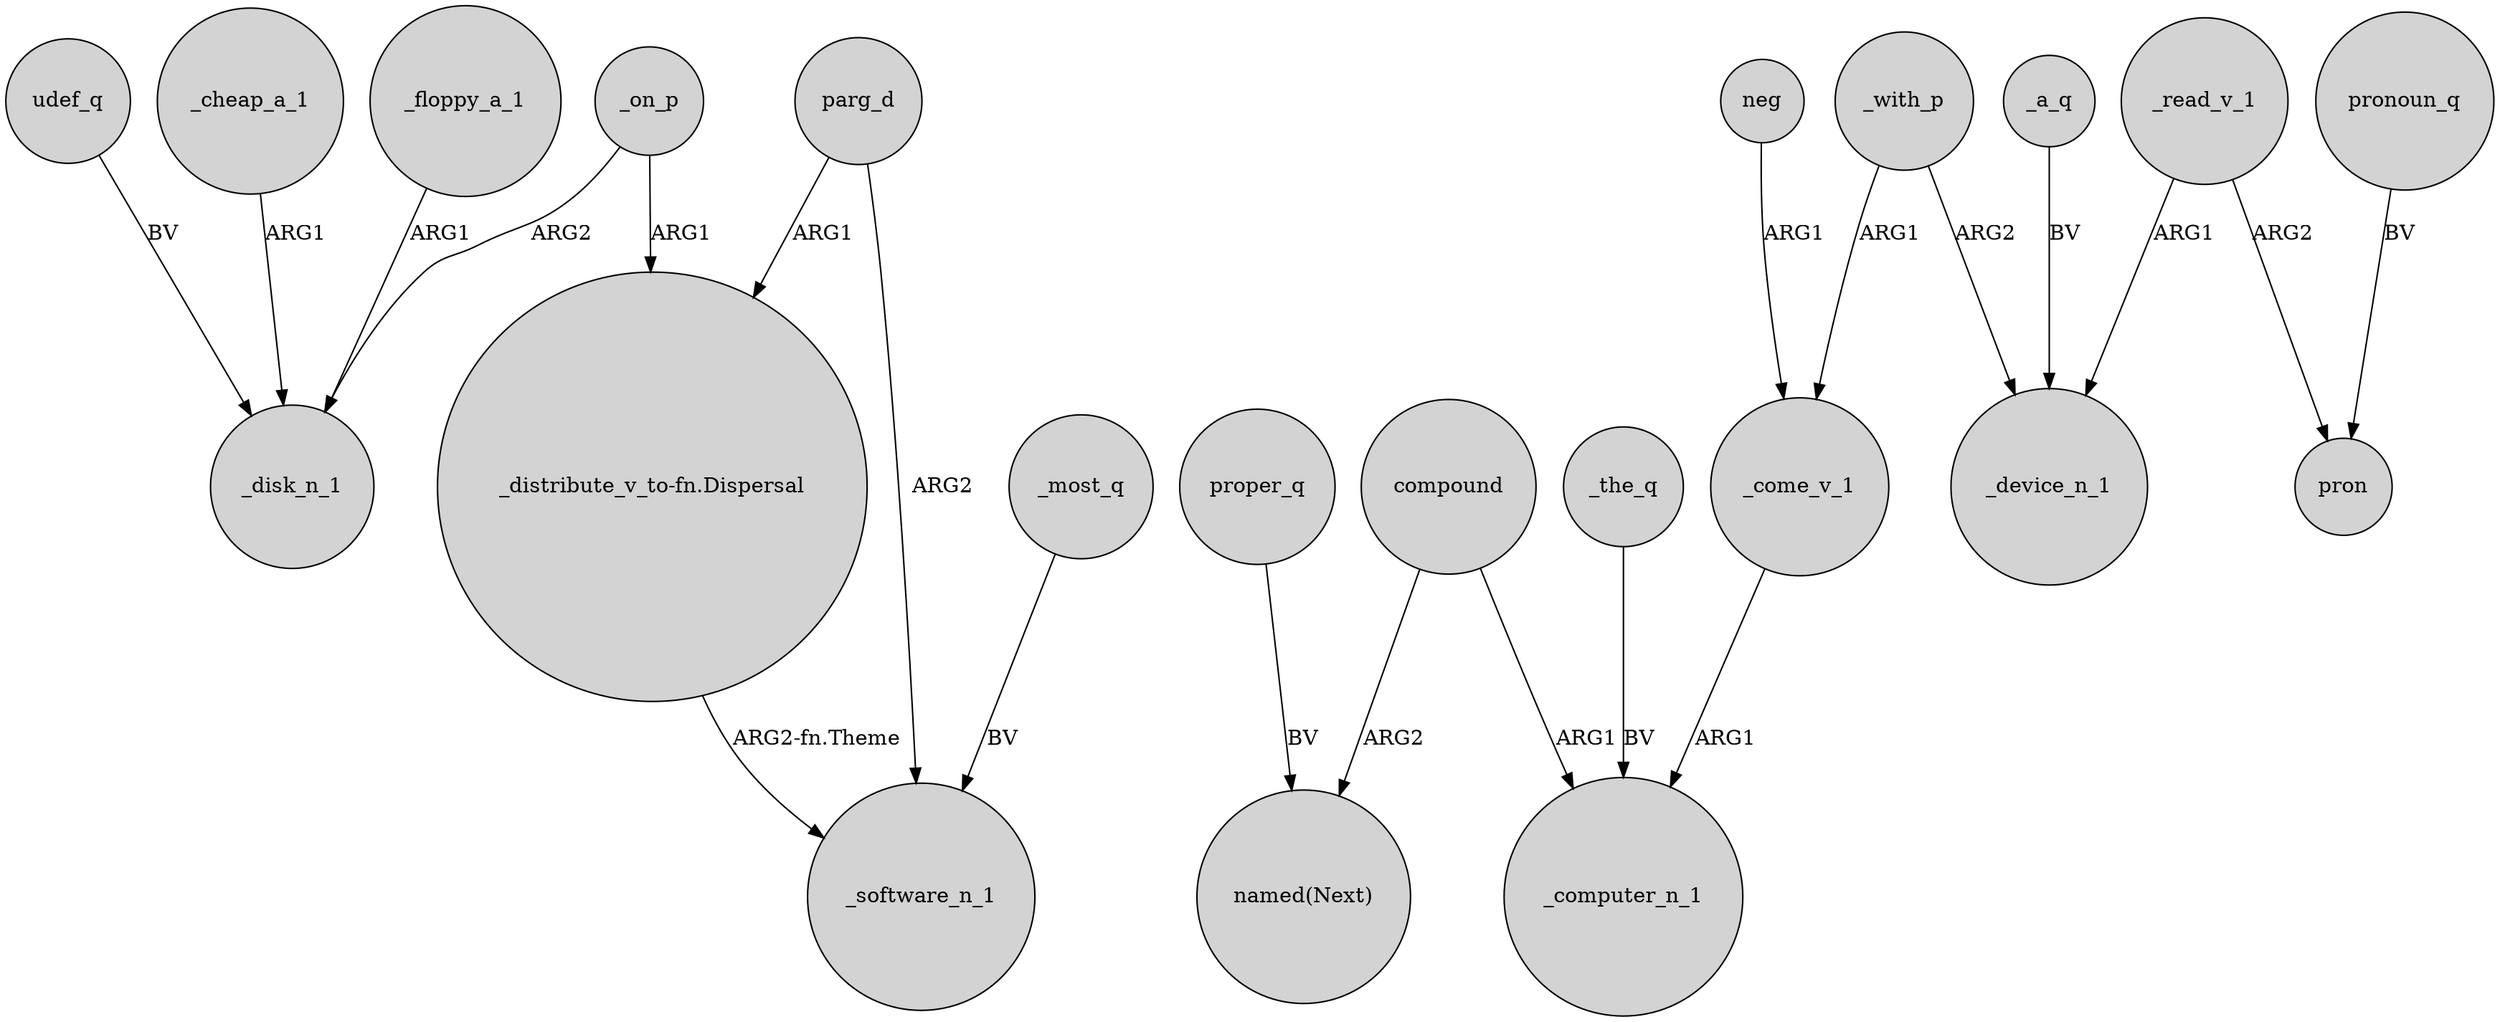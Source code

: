 digraph {
	node [shape=circle style=filled]
	_on_p -> _disk_n_1 [label=ARG2]
	compound -> "named(Next)" [label=ARG2]
	_a_q -> _device_n_1 [label=BV]
	parg_d -> "_distribute_v_to-fn.Dispersal" [label=ARG1]
	_with_p -> _come_v_1 [label=ARG1]
	"_distribute_v_to-fn.Dispersal" -> _software_n_1 [label="ARG2-fn.Theme"]
	_read_v_1 -> pron [label=ARG2]
	_read_v_1 -> _device_n_1 [label=ARG1]
	_floppy_a_1 -> _disk_n_1 [label=ARG1]
	_on_p -> "_distribute_v_to-fn.Dispersal" [label=ARG1]
	pronoun_q -> pron [label=BV]
	compound -> _computer_n_1 [label=ARG1]
	_with_p -> _device_n_1 [label=ARG2]
	neg -> _come_v_1 [label=ARG1]
	proper_q -> "named(Next)" [label=BV]
	udef_q -> _disk_n_1 [label=BV]
	_come_v_1 -> _computer_n_1 [label=ARG1]
	_the_q -> _computer_n_1 [label=BV]
	_cheap_a_1 -> _disk_n_1 [label=ARG1]
	_most_q -> _software_n_1 [label=BV]
	parg_d -> _software_n_1 [label=ARG2]
}
